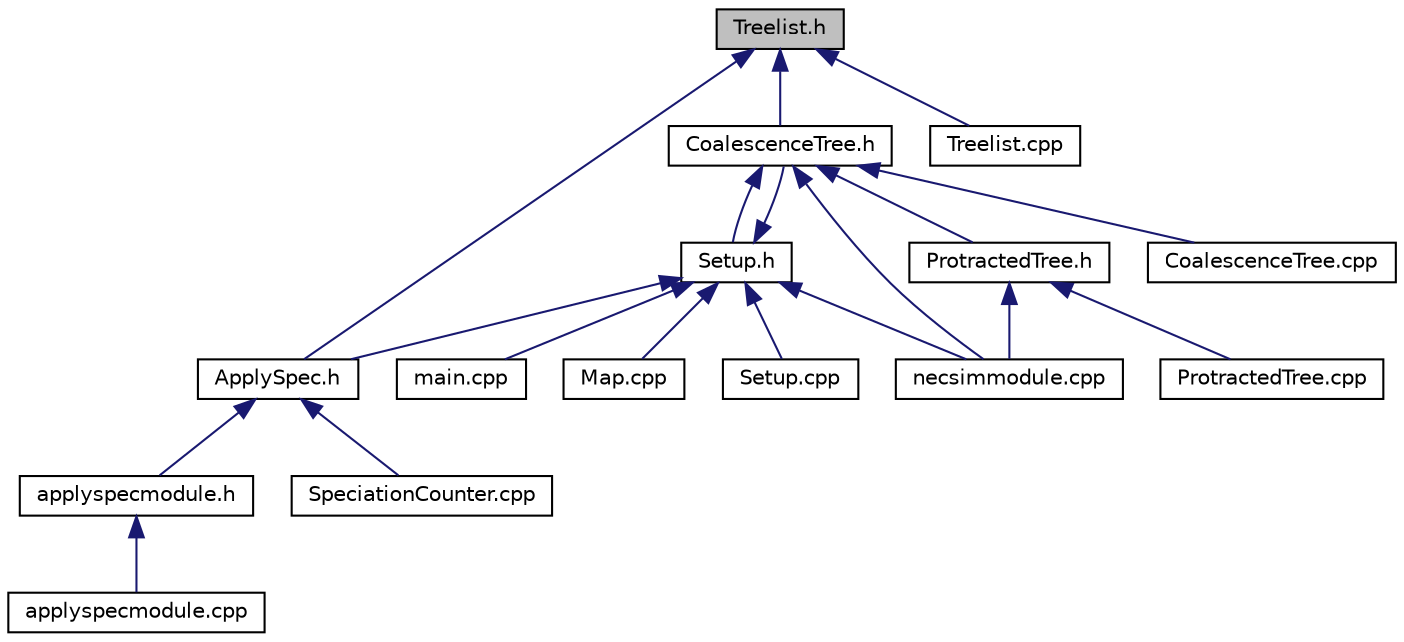 digraph "Treelist.h"
{
  edge [fontname="Helvetica",fontsize="10",labelfontname="Helvetica",labelfontsize="10"];
  node [fontname="Helvetica",fontsize="10",shape=record];
  Node1 [label="Treelist.h",height=0.2,width=0.4,color="black", fillcolor="grey75", style="filled", fontcolor="black"];
  Node1 -> Node2 [dir="back",color="midnightblue",fontsize="10",style="solid"];
  Node2 [label="ApplySpec.h",height=0.2,width=0.4,color="black", fillcolor="white", style="filled",URL="$_apply_spec_8h_source.html"];
  Node2 -> Node3 [dir="back",color="midnightblue",fontsize="10",style="solid"];
  Node3 [label="applyspecmodule.h",height=0.2,width=0.4,color="black", fillcolor="white", style="filled",URL="$applyspecmodule_8h.html",tooltip="Contains the module for python integration for additional applying speciation rates after a simulatio..."];
  Node3 -> Node4 [dir="back",color="midnightblue",fontsize="10",style="solid"];
  Node4 [label="applyspecmodule.cpp",height=0.2,width=0.4,color="black", fillcolor="white", style="filled",URL="$applyspecmodule_8cpp.html",tooltip="Contains the module for python integration for additional applying speciation rates after a simulatio..."];
  Node2 -> Node5 [dir="back",color="midnightblue",fontsize="10",style="solid"];
  Node5 [label="SpeciationCounter.cpp",height=0.2,width=0.4,color="black", fillcolor="white", style="filled",URL="$_speciation_counter_8cpp.html",tooltip="Performs calculations of the coalescence tree structure and generates the SQL database objects..."];
  Node1 -> Node6 [dir="back",color="midnightblue",fontsize="10",style="solid"];
  Node6 [label="CoalescenceTree.h",height=0.2,width=0.4,color="black", fillcolor="white", style="filled",URL="$_tree_8h.html",tooltip="Contains the CoalescenceTree class for running simulations and outputting the phylogenetic tree. "];
  Node6 -> Node7 [dir="back",color="midnightblue",fontsize="10",style="solid"];
  Node7 [label="Setup.h",height=0.2,width=0.4,color="black", fillcolor="white", style="filled",URL="$_setup_8h.html",tooltip="Contains declarations for the command line parsing and setup options for NECSim. "];
  Node7 -> Node2 [dir="back",color="midnightblue",fontsize="10",style="solid"];
  Node7 -> Node6 [dir="back",color="midnightblue",fontsize="10",style="solid"];
  Node7 -> Node8 [dir="back",color="midnightblue",fontsize="10",style="solid"];
  Node8 [label="main.cpp",height=0.2,width=0.4,color="black", fillcolor="white", style="filled",URL="$main_8cpp.html",tooltip="A generic simulator for spatially explicit coalescence models suitable for HPC applications. It contains all functions for running large-scale simulations backwards in time using coalescence techniques. Outputs include an SQLite database containing spatial and temporal information about tracked lineages, and allow for rebuilding of the coalescence tree. Currently, a fat-tailed dispersal kernel or normal distribution can be used for dispersal processes. "];
  Node7 -> Node9 [dir="back",color="midnightblue",fontsize="10",style="solid"];
  Node9 [label="Map.cpp",height=0.2,width=0.4,color="black", fillcolor="white", style="filled",URL="$_map_8cpp.html",tooltip="Contains the Map class implementation for easy referencing of the respective coarse and fine map with..."];
  Node7 -> Node10 [dir="back",color="midnightblue",fontsize="10",style="solid"];
  Node10 [label="necsimmodule.cpp",height=0.2,width=0.4,color="black", fillcolor="white", style="filled",URL="$necsimmodule_8cpp.html",tooltip="Contains the functions allowing integration of the PyCoalescence python module directly to the c++..."];
  Node7 -> Node11 [dir="back",color="midnightblue",fontsize="10",style="solid"];
  Node11 [label="Setup.cpp",height=0.2,width=0.4,color="black", fillcolor="white", style="filled",URL="$_setup_8cpp.html",tooltip="Contains the command line parsing and setup options for NECSim. "];
  Node6 -> Node10 [dir="back",color="midnightblue",fontsize="10",style="solid"];
  Node6 -> Node12 [dir="back",color="midnightblue",fontsize="10",style="solid"];
  Node12 [label="ProtractedTree.h",height=0.2,width=0.4,color="black", fillcolor="white", style="filled",URL="$_protracted_tree_8h.html",tooltip="Contains the ProtractedTree class for running simulations and outputting the phylogenetic trees using..."];
  Node12 -> Node10 [dir="back",color="midnightblue",fontsize="10",style="solid"];
  Node12 -> Node13 [dir="back",color="midnightblue",fontsize="10",style="solid"];
  Node13 [label="ProtractedTree.cpp",height=0.2,width=0.4,color="black", fillcolor="white", style="filled",URL="$_protracted_tree_8cpp.html",tooltip="Contains the ProtractedTree class for running simulations and outputting the phylogenetic trees using..."];
  Node6 -> Node14 [dir="back",color="midnightblue",fontsize="10",style="solid"];
  Node14 [label="CoalescenceTree.cpp",height=0.2,width=0.4,color="black", fillcolor="white", style="filled",URL="$_tree_8cpp.html",tooltip="Contains the CoalescenceTree class implementation as the main simulation object for spatially-explicit coalescen..."];
  Node1 -> Node15 [dir="back",color="midnightblue",fontsize="10",style="solid"];
  Node15 [label="Treelist.cpp",height=0.2,width=0.4,color="black", fillcolor="white", style="filled",URL="$_treelist_8cpp.html",tooltip="Contains the Treelist class implementation, which is used for reconstructing the coalescence tree aft..."];
}
